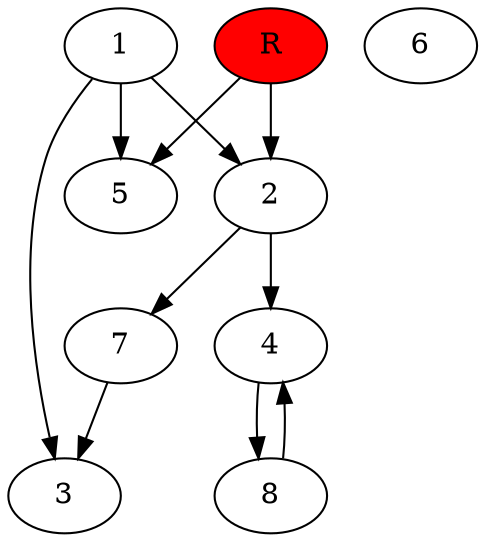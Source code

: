 digraph prb32117 {
	1
	2
	3
	4
	5
	6
	7
	8
	R [fillcolor="#ff0000" style=filled]
	1 -> 2
	1 -> 3
	1 -> 5
	2 -> 4
	2 -> 7
	4 -> 8
	7 -> 3
	8 -> 4
	R -> 2
	R -> 5
}
